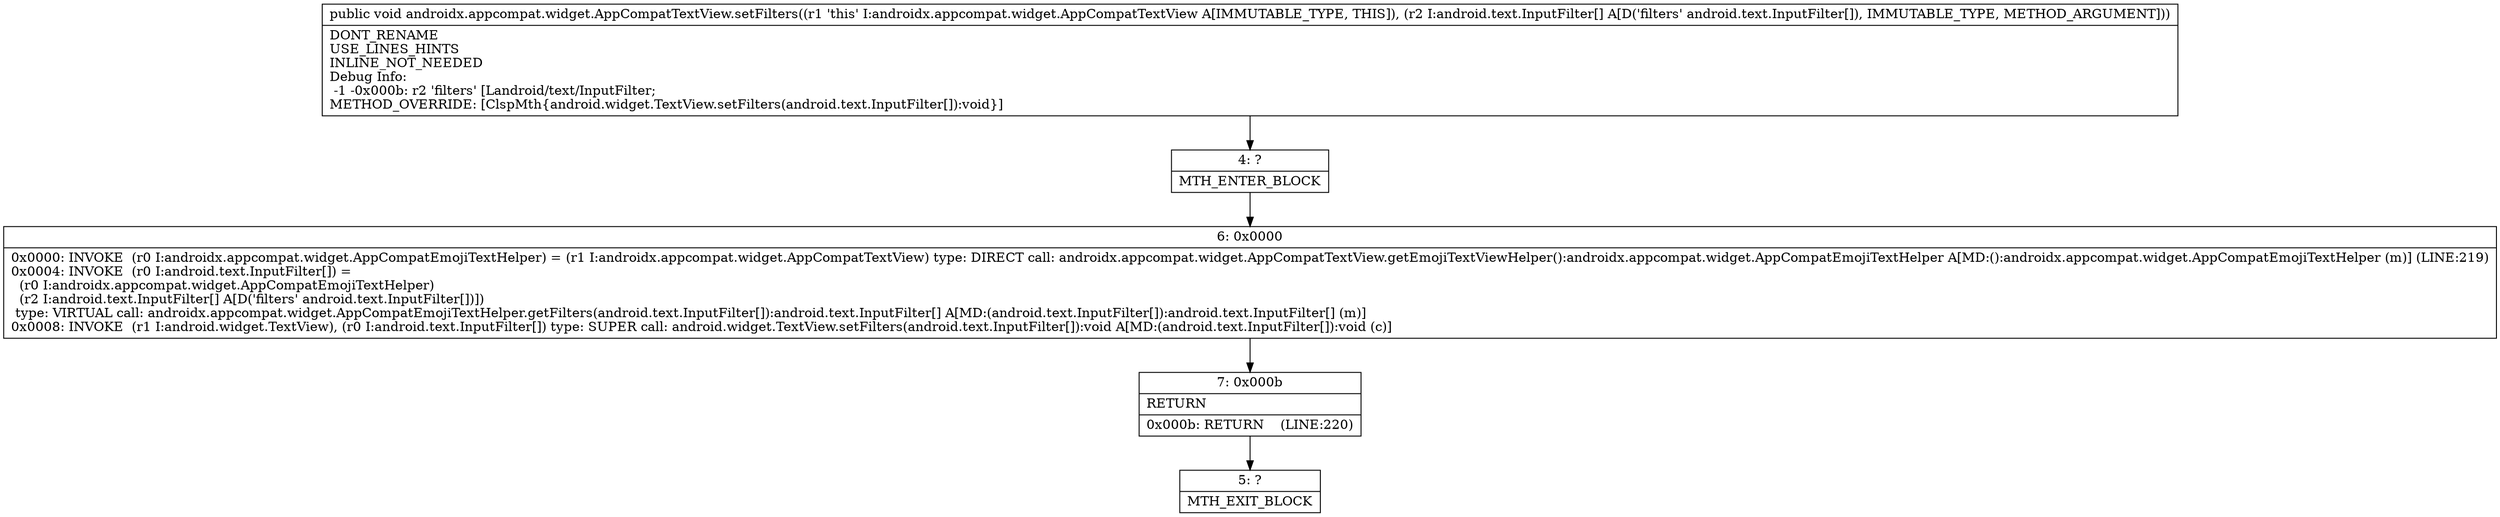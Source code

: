 digraph "CFG forandroidx.appcompat.widget.AppCompatTextView.setFilters([Landroid\/text\/InputFilter;)V" {
Node_4 [shape=record,label="{4\:\ ?|MTH_ENTER_BLOCK\l}"];
Node_6 [shape=record,label="{6\:\ 0x0000|0x0000: INVOKE  (r0 I:androidx.appcompat.widget.AppCompatEmojiTextHelper) = (r1 I:androidx.appcompat.widget.AppCompatTextView) type: DIRECT call: androidx.appcompat.widget.AppCompatTextView.getEmojiTextViewHelper():androidx.appcompat.widget.AppCompatEmojiTextHelper A[MD:():androidx.appcompat.widget.AppCompatEmojiTextHelper (m)] (LINE:219)\l0x0004: INVOKE  (r0 I:android.text.InputFilter[]) = \l  (r0 I:androidx.appcompat.widget.AppCompatEmojiTextHelper)\l  (r2 I:android.text.InputFilter[] A[D('filters' android.text.InputFilter[])])\l type: VIRTUAL call: androidx.appcompat.widget.AppCompatEmojiTextHelper.getFilters(android.text.InputFilter[]):android.text.InputFilter[] A[MD:(android.text.InputFilter[]):android.text.InputFilter[] (m)]\l0x0008: INVOKE  (r1 I:android.widget.TextView), (r0 I:android.text.InputFilter[]) type: SUPER call: android.widget.TextView.setFilters(android.text.InputFilter[]):void A[MD:(android.text.InputFilter[]):void (c)]\l}"];
Node_7 [shape=record,label="{7\:\ 0x000b|RETURN\l|0x000b: RETURN    (LINE:220)\l}"];
Node_5 [shape=record,label="{5\:\ ?|MTH_EXIT_BLOCK\l}"];
MethodNode[shape=record,label="{public void androidx.appcompat.widget.AppCompatTextView.setFilters((r1 'this' I:androidx.appcompat.widget.AppCompatTextView A[IMMUTABLE_TYPE, THIS]), (r2 I:android.text.InputFilter[] A[D('filters' android.text.InputFilter[]), IMMUTABLE_TYPE, METHOD_ARGUMENT]))  | DONT_RENAME\lUSE_LINES_HINTS\lINLINE_NOT_NEEDED\lDebug Info:\l  \-1 \-0x000b: r2 'filters' [Landroid\/text\/InputFilter;\lMETHOD_OVERRIDE: [ClspMth\{android.widget.TextView.setFilters(android.text.InputFilter[]):void\}]\l}"];
MethodNode -> Node_4;Node_4 -> Node_6;
Node_6 -> Node_7;
Node_7 -> Node_5;
}

